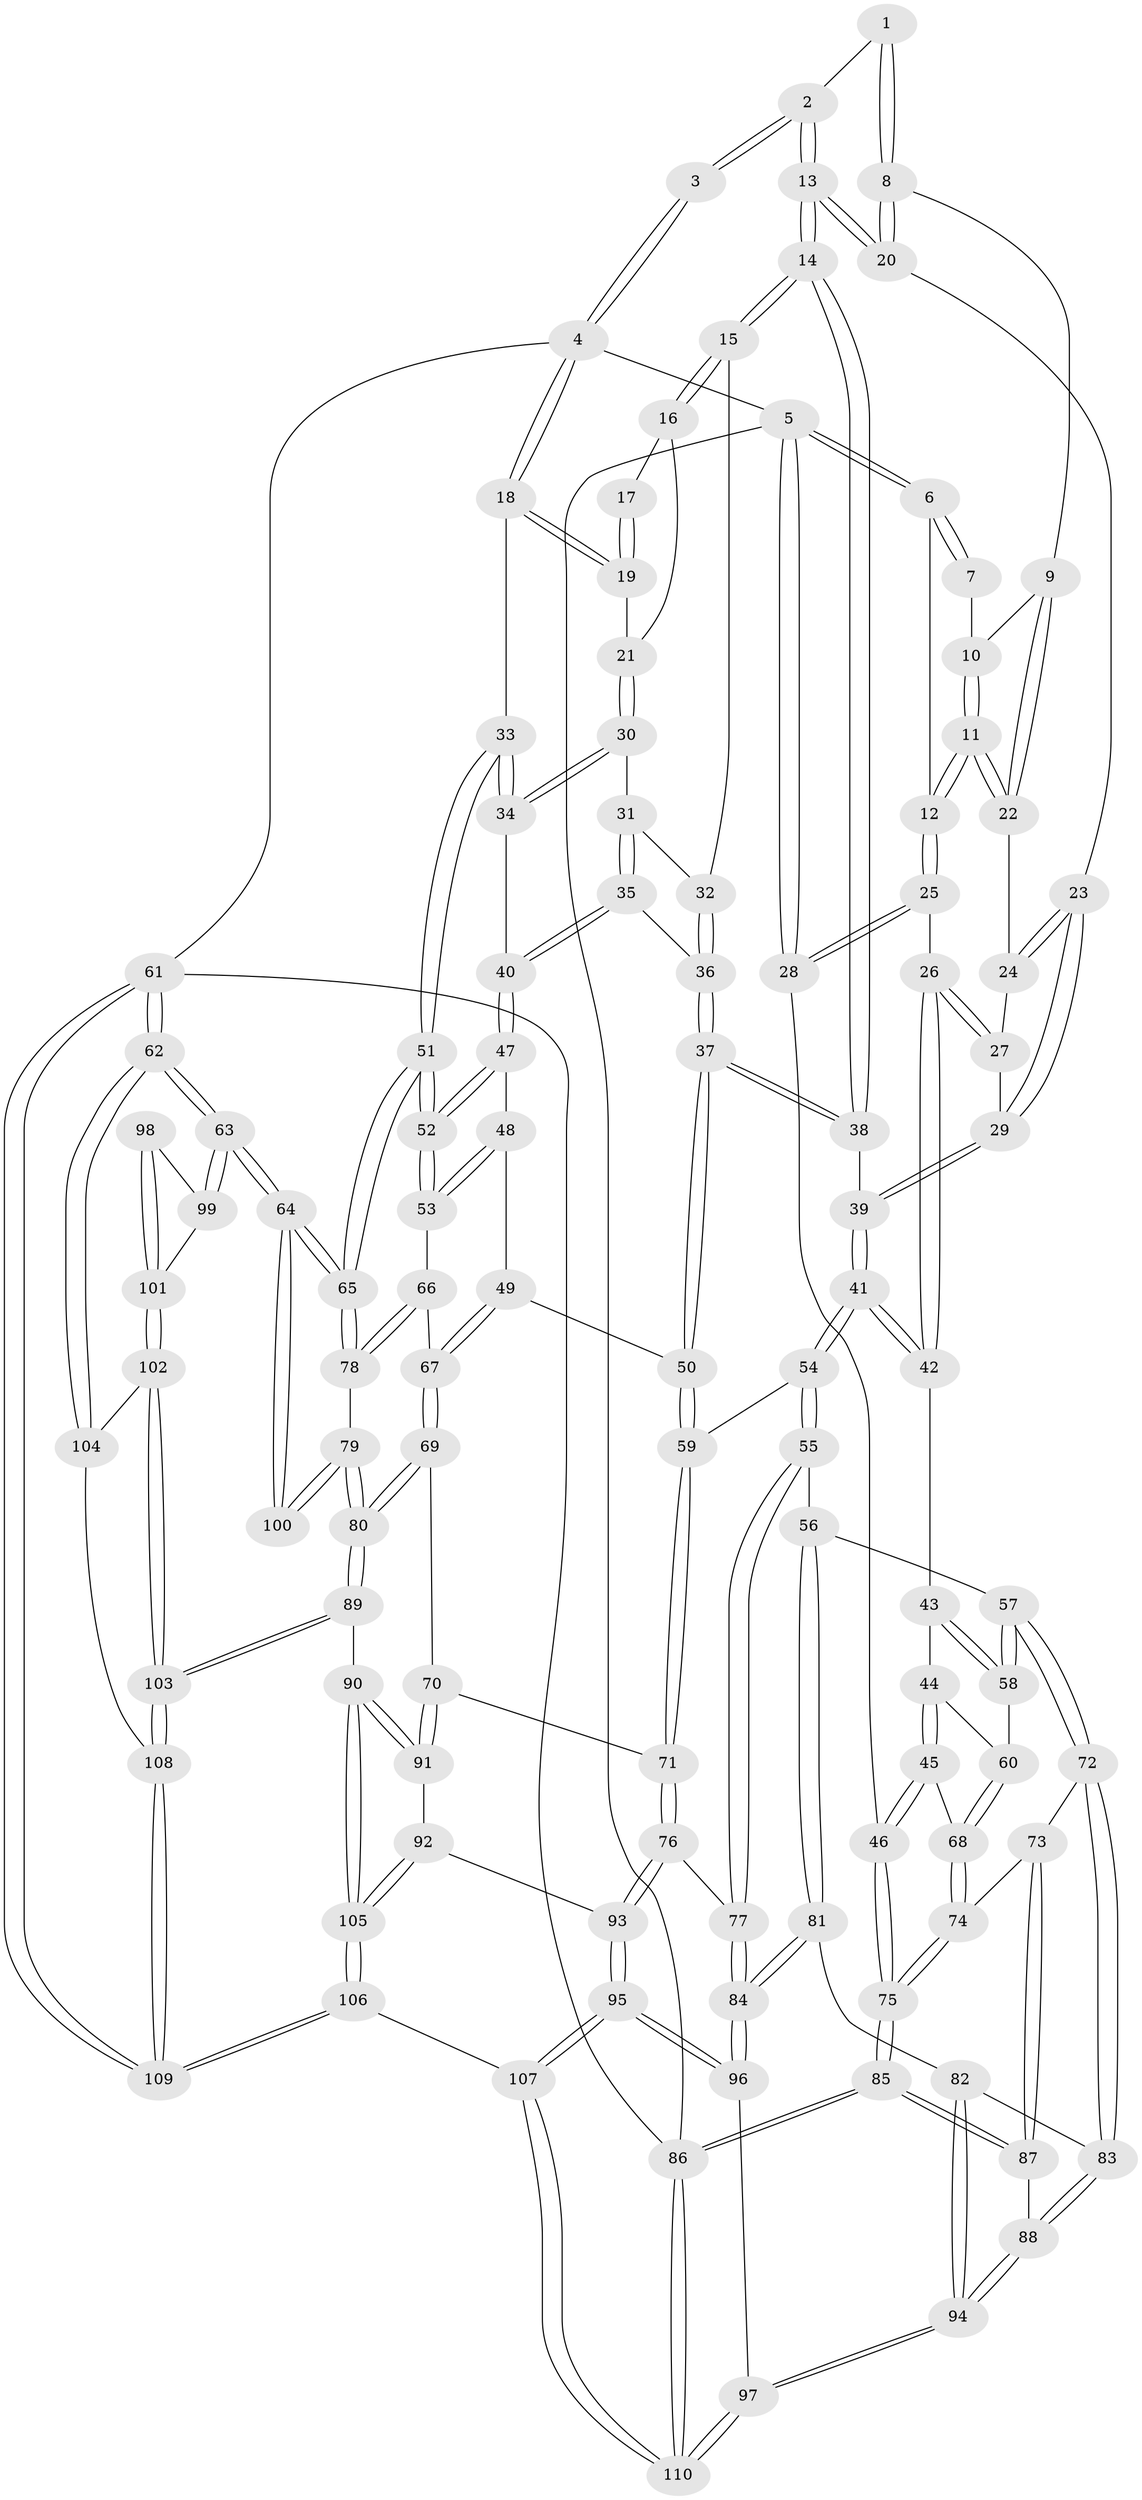 // Generated by graph-tools (version 1.1) at 2025/51/03/09/25 03:51:03]
// undirected, 110 vertices, 272 edges
graph export_dot {
graph [start="1"]
  node [color=gray90,style=filled];
  1 [pos="+0.3715750357770586+0"];
  2 [pos="+0.5603022275770267+0"];
  3 [pos="+0.938310322977627+0"];
  4 [pos="+1+0"];
  5 [pos="+0+0"];
  6 [pos="+0+0"];
  7 [pos="+0.16813057494771716+0"];
  8 [pos="+0.33238463371161875+0.07672712449484911"];
  9 [pos="+0.2750976314892768+0.07834946990877398"];
  10 [pos="+0.19135829739952037+0"];
  11 [pos="+0.13722538081153357+0.11343281937608454"];
  12 [pos="+0.11270629713748251+0.1471379059155075"];
  13 [pos="+0.5626365073675741+0.1212069988620085"];
  14 [pos="+0.5713685131917214+0.13253010204099006"];
  15 [pos="+0.6634910577275431+0.14753652628110264"];
  16 [pos="+0.7939386821047771+0.07631528430471654"];
  17 [pos="+0.8683056690210362+0"];
  18 [pos="+1+0.14257656589260914"];
  19 [pos="+0.9285943469470744+0.17080534521608673"];
  20 [pos="+0.44827967682114345+0.14487844054598273"];
  21 [pos="+0.9020515911699603+0.18773600054848755"];
  22 [pos="+0.26536935073781187+0.09473487261655691"];
  23 [pos="+0.34811331080390745+0.22119849209412845"];
  24 [pos="+0.26486285730229425+0.11190451997625807"];
  25 [pos="+0.10024397025974494+0.17747450961737152"];
  26 [pos="+0.12415852358452477+0.21884640047815906"];
  27 [pos="+0.2170203229625936+0.19748388860147106"];
  28 [pos="+0+0.0501337104451827"];
  29 [pos="+0.34058487409403354+0.23057011819468626"];
  30 [pos="+0.8759199922784594+0.21767741053514358"];
  31 [pos="+0.7794926793259849+0.20119964795151427"];
  32 [pos="+0.7116999251898878+0.18017396893101284"];
  33 [pos="+1+0.30154036526113576"];
  34 [pos="+0.8779276312311883+0.3102599572544231"];
  35 [pos="+0.7825336210017592+0.3470323956727787"];
  36 [pos="+0.7610426675445594+0.3525341971070294"];
  37 [pos="+0.6401362636431692+0.44643567300479287"];
  38 [pos="+0.5644053275121153+0.3491939743895941"];
  39 [pos="+0.315647567693086+0.41170800090950177"];
  40 [pos="+0.8665860013345374+0.336539019055622"];
  41 [pos="+0.304918759337011+0.42269967451746726"];
  42 [pos="+0.12381606228941533+0.34878557302339863"];
  43 [pos="+0.00973118479124387+0.417706391546922"];
  44 [pos="+0+0.4259017063979828"];
  45 [pos="+0+0.4334926296166245"];
  46 [pos="+0+0.44382399866836403"];
  47 [pos="+0.896237935426335+0.4036191590534137"];
  48 [pos="+0.8831335656428667+0.42197689139861205"];
  49 [pos="+0.7039152678714754+0.48979279825100963"];
  50 [pos="+0.640811271234087+0.45031447810435715"];
  51 [pos="+1+0.5145292822976518"];
  52 [pos="+1+0.5084149897010025"];
  53 [pos="+0.8576020007318055+0.5502629640817969"];
  54 [pos="+0.3121045315877817+0.5159264568037917"];
  55 [pos="+0.30387612987281565+0.5526544860849754"];
  56 [pos="+0.30304826806144347+0.5534109298128764"];
  57 [pos="+0.1932344838913095+0.5935276856562308"];
  58 [pos="+0.12443340913124835+0.5592452954359246"];
  59 [pos="+0.5883005478151964+0.5303342978614664"];
  60 [pos="+0.07335697243450338+0.5945499594180876"];
  61 [pos="+1+1"];
  62 [pos="+1+0.8692664155500937"];
  63 [pos="+1+0.7451442836105242"];
  64 [pos="+1+0.6080143331443448"];
  65 [pos="+1+0.5564415330390073"];
  66 [pos="+0.8123538390477237+0.5864833396710089"];
  67 [pos="+0.7911839090361321+0.5801678091419836"];
  68 [pos="+0.0596344512434941+0.6070468912375901"];
  69 [pos="+0.7221979382008814+0.6560964004922922"];
  70 [pos="+0.6605523635707652+0.6847080769501731"];
  71 [pos="+0.5654964682899652+0.6451468510796189"];
  72 [pos="+0.15656482165577126+0.6513623307071306"];
  73 [pos="+0.08486774246455066+0.67813759462988"];
  74 [pos="+0.052034949153302645+0.6345462227680159"];
  75 [pos="+0+0.603244502854862"];
  76 [pos="+0.5206194923553212+0.6858463325947286"];
  77 [pos="+0.44588283324671807+0.6797473094313063"];
  78 [pos="+0.8581955461257736+0.6622363343962328"];
  79 [pos="+0.8602962805266205+0.7295689884996903"];
  80 [pos="+0.7968374903536641+0.7866366592773664"];
  81 [pos="+0.2735972898363342+0.7438935423017313"];
  82 [pos="+0.2105183360047125+0.733040837057612"];
  83 [pos="+0.17473331804307332+0.7051272826967354"];
  84 [pos="+0.32217002071844897+0.8533363177760903"];
  85 [pos="+0+0.8499219079508306"];
  86 [pos="+0+1"];
  87 [pos="+0.014166614543431627+0.8222179245057276"];
  88 [pos="+0.07961854171263154+0.8446098784001441"];
  89 [pos="+0.7756588296334616+0.8159635775515337"];
  90 [pos="+0.7320398078855285+0.8254275960899947"];
  91 [pos="+0.7117599898502492+0.8151787377960826"];
  92 [pos="+0.5743921074575257+0.8246471300305647"];
  93 [pos="+0.54951399717534+0.8197075977714763"];
  94 [pos="+0.11393379813408781+0.8641433837803624"];
  95 [pos="+0.40523696165844453+0.9896648423583478"];
  96 [pos="+0.32111338109424703+0.8693600094292429"];
  97 [pos="+0.1165768162149641+0.8662223921567477"];
  98 [pos="+0.9014297508299144+0.7499149708248006"];
  99 [pos="+0.9909024228018488+0.77819475309913"];
  100 [pos="+0.8979838212801949+0.7457967543214612"];
  101 [pos="+0.9442072125878946+0.845395895938584"];
  102 [pos="+0.9455374309524672+0.8512970683549232"];
  103 [pos="+0.8535716067421135+0.9013799072872866"];
  104 [pos="+1+0.8785137210395793"];
  105 [pos="+0.6777181101468199+1"];
  106 [pos="+0.6600533124251714+1"];
  107 [pos="+0.4271424239223669+1"];
  108 [pos="+0.8721311583846264+1"];
  109 [pos="+0.8481844679620396+1"];
  110 [pos="+0.1530793538320203+1"];
  1 -- 2;
  1 -- 8;
  1 -- 8;
  2 -- 3;
  2 -- 3;
  2 -- 13;
  2 -- 13;
  3 -- 4;
  3 -- 4;
  4 -- 5;
  4 -- 18;
  4 -- 18;
  4 -- 61;
  5 -- 6;
  5 -- 6;
  5 -- 28;
  5 -- 28;
  5 -- 86;
  6 -- 7;
  6 -- 7;
  6 -- 12;
  7 -- 10;
  8 -- 9;
  8 -- 20;
  8 -- 20;
  9 -- 10;
  9 -- 22;
  9 -- 22;
  10 -- 11;
  10 -- 11;
  11 -- 12;
  11 -- 12;
  11 -- 22;
  11 -- 22;
  12 -- 25;
  12 -- 25;
  13 -- 14;
  13 -- 14;
  13 -- 20;
  13 -- 20;
  14 -- 15;
  14 -- 15;
  14 -- 38;
  14 -- 38;
  15 -- 16;
  15 -- 16;
  15 -- 32;
  16 -- 17;
  16 -- 21;
  17 -- 19;
  17 -- 19;
  18 -- 19;
  18 -- 19;
  18 -- 33;
  19 -- 21;
  20 -- 23;
  21 -- 30;
  21 -- 30;
  22 -- 24;
  23 -- 24;
  23 -- 24;
  23 -- 29;
  23 -- 29;
  24 -- 27;
  25 -- 26;
  25 -- 28;
  25 -- 28;
  26 -- 27;
  26 -- 27;
  26 -- 42;
  26 -- 42;
  27 -- 29;
  28 -- 46;
  29 -- 39;
  29 -- 39;
  30 -- 31;
  30 -- 34;
  30 -- 34;
  31 -- 32;
  31 -- 35;
  31 -- 35;
  32 -- 36;
  32 -- 36;
  33 -- 34;
  33 -- 34;
  33 -- 51;
  33 -- 51;
  34 -- 40;
  35 -- 36;
  35 -- 40;
  35 -- 40;
  36 -- 37;
  36 -- 37;
  37 -- 38;
  37 -- 38;
  37 -- 50;
  37 -- 50;
  38 -- 39;
  39 -- 41;
  39 -- 41;
  40 -- 47;
  40 -- 47;
  41 -- 42;
  41 -- 42;
  41 -- 54;
  41 -- 54;
  42 -- 43;
  43 -- 44;
  43 -- 58;
  43 -- 58;
  44 -- 45;
  44 -- 45;
  44 -- 60;
  45 -- 46;
  45 -- 46;
  45 -- 68;
  46 -- 75;
  46 -- 75;
  47 -- 48;
  47 -- 52;
  47 -- 52;
  48 -- 49;
  48 -- 53;
  48 -- 53;
  49 -- 50;
  49 -- 67;
  49 -- 67;
  50 -- 59;
  50 -- 59;
  51 -- 52;
  51 -- 52;
  51 -- 65;
  51 -- 65;
  52 -- 53;
  52 -- 53;
  53 -- 66;
  54 -- 55;
  54 -- 55;
  54 -- 59;
  55 -- 56;
  55 -- 77;
  55 -- 77;
  56 -- 57;
  56 -- 81;
  56 -- 81;
  57 -- 58;
  57 -- 58;
  57 -- 72;
  57 -- 72;
  58 -- 60;
  59 -- 71;
  59 -- 71;
  60 -- 68;
  60 -- 68;
  61 -- 62;
  61 -- 62;
  61 -- 109;
  61 -- 109;
  61 -- 86;
  62 -- 63;
  62 -- 63;
  62 -- 104;
  62 -- 104;
  63 -- 64;
  63 -- 64;
  63 -- 99;
  63 -- 99;
  64 -- 65;
  64 -- 65;
  64 -- 100;
  64 -- 100;
  65 -- 78;
  65 -- 78;
  66 -- 67;
  66 -- 78;
  66 -- 78;
  67 -- 69;
  67 -- 69;
  68 -- 74;
  68 -- 74;
  69 -- 70;
  69 -- 80;
  69 -- 80;
  70 -- 71;
  70 -- 91;
  70 -- 91;
  71 -- 76;
  71 -- 76;
  72 -- 73;
  72 -- 83;
  72 -- 83;
  73 -- 74;
  73 -- 87;
  73 -- 87;
  74 -- 75;
  74 -- 75;
  75 -- 85;
  75 -- 85;
  76 -- 77;
  76 -- 93;
  76 -- 93;
  77 -- 84;
  77 -- 84;
  78 -- 79;
  79 -- 80;
  79 -- 80;
  79 -- 100;
  79 -- 100;
  80 -- 89;
  80 -- 89;
  81 -- 82;
  81 -- 84;
  81 -- 84;
  82 -- 83;
  82 -- 94;
  82 -- 94;
  83 -- 88;
  83 -- 88;
  84 -- 96;
  84 -- 96;
  85 -- 86;
  85 -- 86;
  85 -- 87;
  85 -- 87;
  86 -- 110;
  86 -- 110;
  87 -- 88;
  88 -- 94;
  88 -- 94;
  89 -- 90;
  89 -- 103;
  89 -- 103;
  90 -- 91;
  90 -- 91;
  90 -- 105;
  90 -- 105;
  91 -- 92;
  92 -- 93;
  92 -- 105;
  92 -- 105;
  93 -- 95;
  93 -- 95;
  94 -- 97;
  94 -- 97;
  95 -- 96;
  95 -- 96;
  95 -- 107;
  95 -- 107;
  96 -- 97;
  97 -- 110;
  97 -- 110;
  98 -- 99;
  98 -- 101;
  98 -- 101;
  99 -- 101;
  101 -- 102;
  101 -- 102;
  102 -- 103;
  102 -- 103;
  102 -- 104;
  103 -- 108;
  103 -- 108;
  104 -- 108;
  105 -- 106;
  105 -- 106;
  106 -- 107;
  106 -- 109;
  106 -- 109;
  107 -- 110;
  107 -- 110;
  108 -- 109;
  108 -- 109;
}
